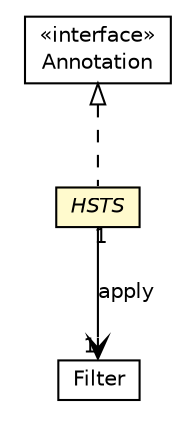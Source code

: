 #!/usr/local/bin/dot
#
# Class diagram 
# Generated by UMLGraph version R5_6-24-gf6e263 (http://www.umlgraph.org/)
#

digraph G {
	edge [fontname="Helvetica",fontsize=10,labelfontname="Helvetica",labelfontsize=10];
	node [fontname="Helvetica",fontsize=10,shape=plaintext];
	nodesep=0.25;
	ranksep=0.5;
	// io.werval.filters.HSTS
	c17903 [label=<<table title="io.werval.filters.HSTS" border="0" cellborder="1" cellspacing="0" cellpadding="2" port="p" bgcolor="lemonChiffon" href="./HSTS.html">
		<tr><td><table border="0" cellspacing="0" cellpadding="1">
<tr><td align="center" balign="center"><font face="Helvetica-Oblique"> HSTS </font></td></tr>
		</table></td></tr>
		</table>>, URL="./HSTS.html", fontname="Helvetica", fontcolor="black", fontsize=10.0];
	// io.werval.filters.HSTS.Filter
	c17904 [label=<<table title="io.werval.filters.HSTS.Filter" border="0" cellborder="1" cellspacing="0" cellpadding="2" port="p" href="./HSTS.Filter.html">
		<tr><td><table border="0" cellspacing="0" cellpadding="1">
<tr><td align="center" balign="center"> Filter </td></tr>
		</table></td></tr>
		</table>>, URL="./HSTS.Filter.html", fontname="Helvetica", fontcolor="black", fontsize=10.0];
	//io.werval.filters.HSTS implements java.lang.annotation.Annotation
	c17990:p -> c17903:p [dir=back,arrowtail=empty,style=dashed];
	// io.werval.filters.HSTS NAVASSOC io.werval.filters.HSTS.Filter
	c17903:p -> c17904:p [taillabel="1", label="apply", headlabel="1", fontname="Helvetica", fontcolor="black", fontsize=10.0, color="black", arrowhead=open];
	// java.lang.annotation.Annotation
	c17990 [label=<<table title="java.lang.annotation.Annotation" border="0" cellborder="1" cellspacing="0" cellpadding="2" port="p" href="http://docs.oracle.com/javase/8/docs/api/java/lang/annotation/Annotation.html">
		<tr><td><table border="0" cellspacing="0" cellpadding="1">
<tr><td align="center" balign="center"> &#171;interface&#187; </td></tr>
<tr><td align="center" balign="center"> Annotation </td></tr>
		</table></td></tr>
		</table>>, URL="http://docs.oracle.com/javase/8/docs/api/java/lang/annotation/Annotation.html", fontname="Helvetica", fontcolor="black", fontsize=10.0];
}

